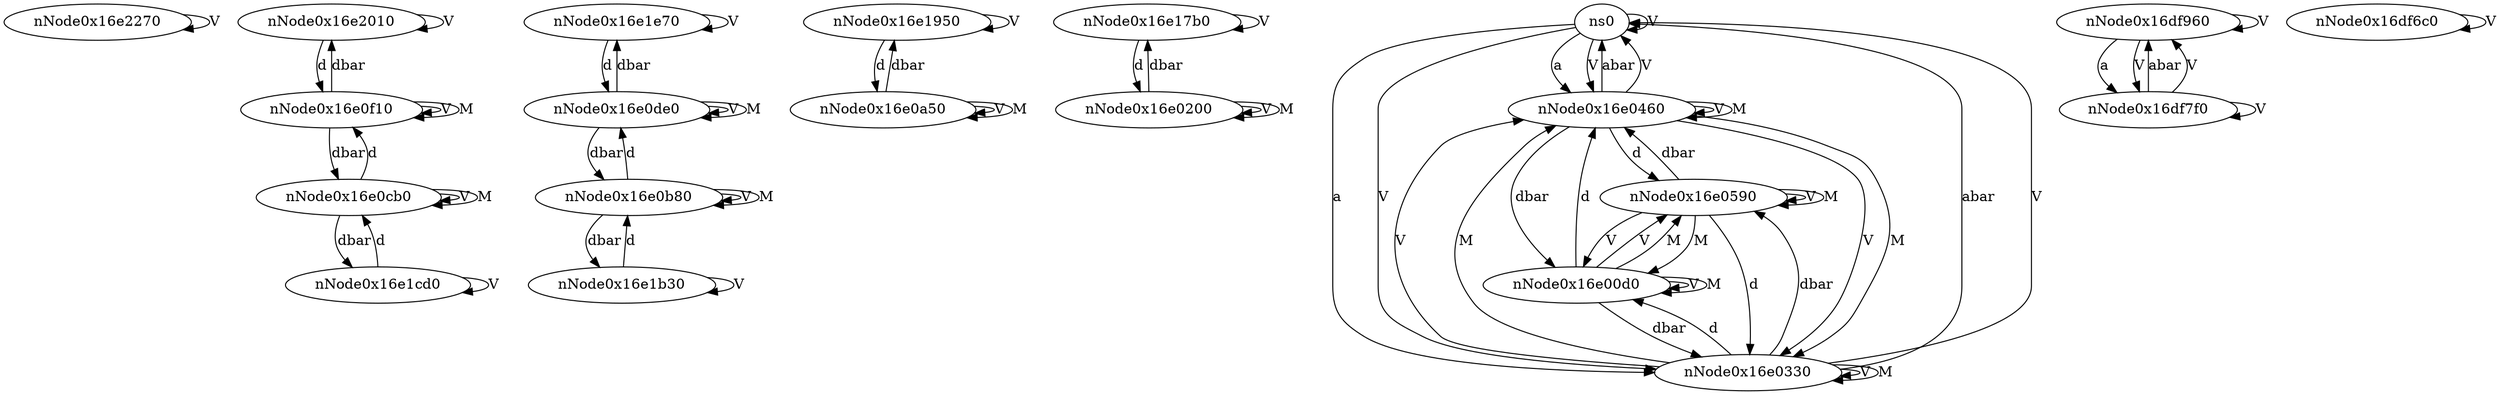 digraph CFG{
	nNode0x16e2270;
	nNode0x16e2010;
	nNode0x16e0f10;
	nNode0x16e1e70;
	nNode0x16e0de0;
	nNode0x16e1cd0;
	nNode0x16e0cb0;
	nNode0x16e1b30;
	nNode0x16e0b80;
	nNode0x16e1950;
	nNode0x16e0a50;
	nNode0x16e17b0;
	nNode0x16e0200;
	ns0;
	nNode0x16e0460;
	nNode0x16e0330;
	nNode0x16df960;
	nNode0x16df7f0;
	nNode0x16e00d0;
	nNode0x16df6c0;
	nNode0x16e0590;
	nNode0x16e0f10->nNode0x16e2010[label="dbar"]
	nNode0x16e0de0->nNode0x16e1e70[label="dbar"]
	nNode0x16e0cb0->nNode0x16e1cd0[label="dbar"]
	nNode0x16e0b80->nNode0x16e1b30[label="dbar"]
	nNode0x16e0a50->nNode0x16e1950[label="dbar"]
	nNode0x16e0200->nNode0x16e17b0[label="dbar"]
	nNode0x16e0460->nNode0x16e00d0[label="dbar"]
	nNode0x16e0f10->nNode0x16e0cb0[label="dbar"]
	nNode0x16e0de0->nNode0x16e0b80[label="dbar"]
	nNode0x16e00d0->nNode0x16e0330[label="dbar"]
	nNode0x16e0590->nNode0x16e0460[label="dbar"]
	nNode0x16e0330->nNode0x16e0590[label="dbar"]
	nNode0x16e2010->nNode0x16e0f10[label="d"]
	nNode0x16e1e70->nNode0x16e0de0[label="d"]
	nNode0x16e1cd0->nNode0x16e0cb0[label="d"]
	nNode0x16e1b30->nNode0x16e0b80[label="d"]
	nNode0x16e1950->nNode0x16e0a50[label="d"]
	nNode0x16e17b0->nNode0x16e0200[label="d"]
	nNode0x16e00d0->nNode0x16e0460[label="d"]
	nNode0x16e0cb0->nNode0x16e0f10[label="d"]
	nNode0x16e0b80->nNode0x16e0de0[label="d"]
	nNode0x16e0330->nNode0x16e00d0[label="d"]
	nNode0x16e0460->nNode0x16e0590[label="d"]
	nNode0x16e0590->nNode0x16e0330[label="d"]
	nNode0x16e0460->ns0[label="abar"]
	nNode0x16e0330->ns0[label="abar"]
	nNode0x16df7f0->nNode0x16df960[label="abar"]
	ns0->nNode0x16e0460[label="a"]
	ns0->nNode0x16e0330[label="a"]
	nNode0x16df960->nNode0x16df7f0[label="a"]
	nNode0x16e0590->nNode0x16e0590[label="V"]
	nNode0x16df6c0->nNode0x16df6c0[label="V"]
	nNode0x16e00d0->nNode0x16e00d0[label="V"]
	nNode0x16df960->nNode0x16df7f0[label="V"]
	nNode0x16df7f0->nNode0x16df7f0[label="V"]
	nNode0x16df960->nNode0x16df960[label="V"]
	nNode0x16df7f0->nNode0x16df960[label="V"]
	ns0->nNode0x16e0330[label="V"]
	nNode0x16e0330->nNode0x16e0330[label="V"]
	ns0->nNode0x16e0460[label="V"]
	nNode0x16e0330->nNode0x16e0460[label="V"]
	nNode0x16e00d0->nNode0x16e0590[label="V"]
	nNode0x16e0460->nNode0x16e0330[label="V"]
	nNode0x16e0590->nNode0x16e00d0[label="V"]
	nNode0x16e0460->nNode0x16e0460[label="V"]
	ns0->ns0[label="V"]
	nNode0x16e0330->ns0[label="V"]
	nNode0x16e0460->ns0[label="V"]
	nNode0x16e0200->nNode0x16e0200[label="V"]
	nNode0x16e17b0->nNode0x16e17b0[label="V"]
	nNode0x16e0a50->nNode0x16e0a50[label="V"]
	nNode0x16e1950->nNode0x16e1950[label="V"]
	nNode0x16e0b80->nNode0x16e0b80[label="V"]
	nNode0x16e1b30->nNode0x16e1b30[label="V"]
	nNode0x16e0cb0->nNode0x16e0cb0[label="V"]
	nNode0x16e1cd0->nNode0x16e1cd0[label="V"]
	nNode0x16e0de0->nNode0x16e0de0[label="V"]
	nNode0x16e1e70->nNode0x16e1e70[label="V"]
	nNode0x16e0f10->nNode0x16e0f10[label="V"]
	nNode0x16e2010->nNode0x16e2010[label="V"]
	nNode0x16e2270->nNode0x16e2270[label="V"]
	nNode0x16e0330->nNode0x16e0330[label="M"]
	nNode0x16e0460->nNode0x16e0460[label="M"]
	nNode0x16e00d0->nNode0x16e00d0[label="M"]
	nNode0x16e00d0->nNode0x16e0590[label="M"]
	nNode0x16e0460->nNode0x16e0330[label="M"]
	nNode0x16e0590->nNode0x16e00d0[label="M"]
	nNode0x16e0330->nNode0x16e0460[label="M"]
	nNode0x16e0590->nNode0x16e0590[label="M"]
	nNode0x16e0200->nNode0x16e0200[label="M"]
	nNode0x16e0a50->nNode0x16e0a50[label="M"]
	nNode0x16e0de0->nNode0x16e0de0[label="M"]
	nNode0x16e0b80->nNode0x16e0b80[label="M"]
	nNode0x16e0f10->nNode0x16e0f10[label="M"]
	nNode0x16e0cb0->nNode0x16e0cb0[label="M"]
}